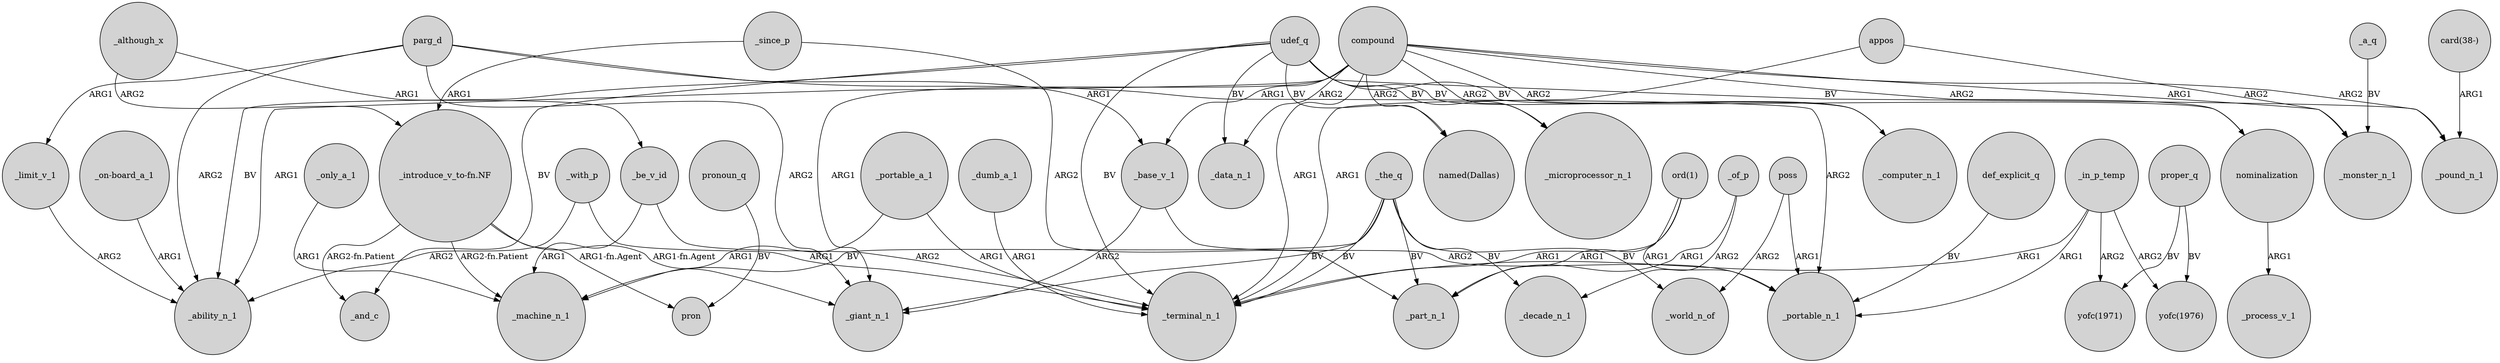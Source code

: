 digraph {
	node [shape=circle style=filled]
	parg_d -> _limit_v_1 [label=ARG1]
	_dumb_a_1 -> _terminal_n_1 [label=ARG1]
	_portable_a_1 -> _terminal_n_1 [label=ARG1]
	_in_p_temp -> _portable_n_1 [label=ARG1]
	parg_d -> _giant_n_1 [label=ARG2]
	_base_v_1 -> _giant_n_1 [label=ARG2]
	udef_q -> _microprocessor_n_1 [label=BV]
	compound -> _giant_n_1 [label=ARG1]
	nominalization -> _process_v_1 [label=ARG1]
	udef_q -> _terminal_n_1 [label=BV]
	_the_q -> _part_n_1 [label=BV]
	appos -> _monster_n_1 [label=ARG2]
	compound -> nominalization [label=ARG2]
	compound -> _monster_n_1 [label=ARG1]
	_in_p_temp -> "yofc(1976)" [label=ARG2]
	_of_p -> _part_n_1 [label=ARG1]
	_since_p -> _part_n_1 [label=ARG2]
	proper_q -> "yofc(1976)" [label=BV]
	udef_q -> _computer_n_1 [label=BV]
	compound -> _computer_n_1 [label=ARG2]
	_the_q -> _terminal_n_1 [label=BV]
	_although_x -> _be_v_id [label=ARG1]
	parg_d -> _portable_n_1 [label=ARG2]
	poss -> _portable_n_1 [label=ARG1]
	udef_q -> _pound_n_1 [label=BV]
	_base_v_1 -> _portable_n_1 [label=ARG2]
	pronoun_q -> pron [label=BV]
	_limit_v_1 -> _ability_n_1 [label=ARG2]
	"_introduce_v_to-fn.NF" -> _and_c [label="ARG2-fn.Patient"]
	_the_q -> _machine_n_1 [label=BV]
	compound -> _ability_n_1 [label=ARG1]
	udef_q -> _data_n_1 [label=BV]
	compound -> _terminal_n_1 [label=ARG1]
	_portable_a_1 -> _machine_n_1 [label=ARG1]
	compound -> _base_v_1 [label=ARG1]
	"_introduce_v_to-fn.NF" -> _machine_n_1 [label="ARG2-fn.Patient"]
	"ord(1)" -> _part_n_1 [label=ARG1]
	compound -> _pound_n_1 [label=ARG2]
	def_explicit_q -> _portable_n_1 [label=BV]
	_be_v_id -> _terminal_n_1 [label=ARG2]
	udef_q -> "named(Dallas)" [label=BV]
	_since_p -> "_introduce_v_to-fn.NF" [label=ARG1]
	compound -> "named(Dallas)" [label=ARG2]
	_the_q -> _giant_n_1 [label=BV]
	_a_q -> _monster_n_1 [label=BV]
	"card(38-)" -> _pound_n_1 [label=ARG1]
	_of_p -> _decade_n_1 [label=ARG2]
	"_introduce_v_to-fn.NF" -> _giant_n_1 [label="ARG1-fn.Agent"]
	"_introduce_v_to-fn.NF" -> pron [label="ARG1-fn.Agent"]
	udef_q -> nominalization [label=BV]
	appos -> _terminal_n_1 [label=ARG1]
	udef_q -> _ability_n_1 [label=BV]
	parg_d -> _base_v_1 [label=ARG1]
	_the_q -> _decade_n_1 [label=BV]
	_with_p -> _ability_n_1 [label=ARG2]
	poss -> _world_n_of [label=ARG2]
	parg_d -> _ability_n_1 [label=ARG2]
	compound -> _microprocessor_n_1 [label=ARG2]
	"ord(1)" -> _terminal_n_1 [label=ARG1]
	_although_x -> "_introduce_v_to-fn.NF" [label=ARG2]
	proper_q -> "yofc(1971)" [label=BV]
	_in_p_temp -> _terminal_n_1 [label=ARG1]
	_in_p_temp -> "yofc(1971)" [label=ARG2]
	"ord(1)" -> _portable_n_1 [label=ARG1]
	udef_q -> _and_c [label=BV]
	"_on-board_a_1" -> _ability_n_1 [label=ARG1]
	compound -> _data_n_1 [label=ARG2]
	_the_q -> _world_n_of [label=BV]
	_be_v_id -> _machine_n_1 [label=ARG1]
	_with_p -> _terminal_n_1 [label=ARG1]
	_only_a_1 -> _machine_n_1 [label=ARG1]
}
